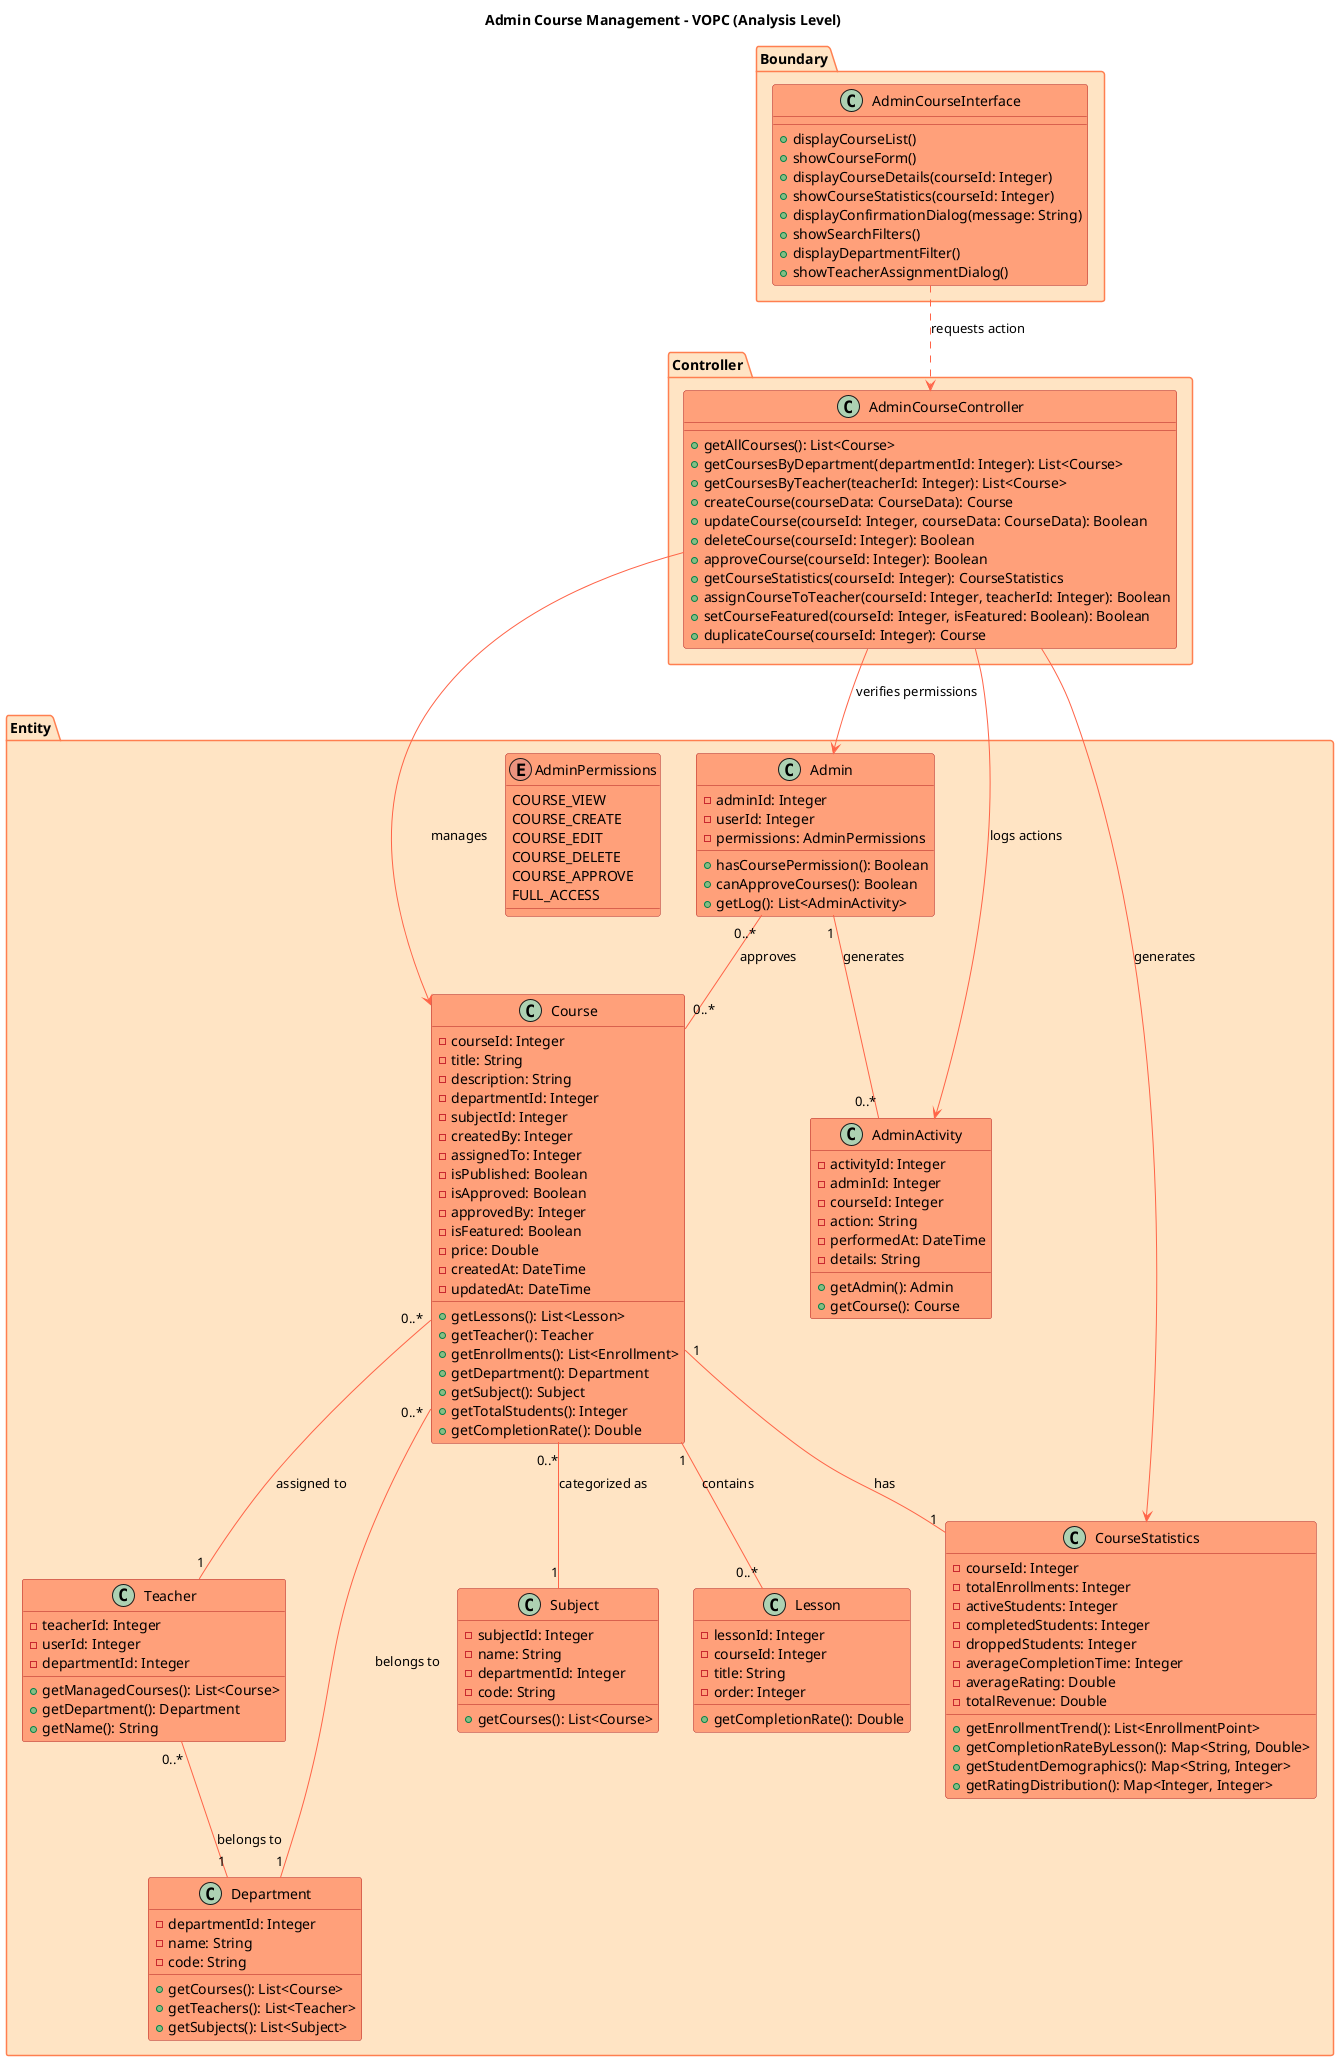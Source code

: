 @startuml
title Admin Course Management - VOPC (Analysis Level)

skinparam class {
  BackgroundColor LightSalmon
  ArrowColor Tomato
  BorderColor Firebrick
}

skinparam package {
  BackgroundColor Bisque
  BorderColor Coral
}

package "Boundary" {
  class "AdminCourseInterface" as ACI {
    + displayCourseList()
    + showCourseForm()
    + displayCourseDetails(courseId: Integer)
    + showCourseStatistics(courseId: Integer)
    + displayConfirmationDialog(message: String)
    + showSearchFilters()
    + displayDepartmentFilter()
    + showTeacherAssignmentDialog()
  }
}

package "Controller" {
  class "AdminCourseController" as ACC {
    + getAllCourses(): List<Course>
    + getCoursesByDepartment(departmentId: Integer): List<Course>
    + getCoursesByTeacher(teacherId: Integer): List<Course>
    + createCourse(courseData: CourseData): Course
    + updateCourse(courseId: Integer, courseData: CourseData): Boolean
    + deleteCourse(courseId: Integer): Boolean
    + approveCourse(courseId: Integer): Boolean
    + getCourseStatistics(courseId: Integer): CourseStatistics
    + assignCourseToTeacher(courseId: Integer, teacherId: Integer): Boolean
    + setCourseFeatured(courseId: Integer, isFeatured: Boolean): Boolean
    + duplicateCourse(courseId: Integer): Course
  }
}

package "Entity" {
  class "Admin" as A {
    - adminId: Integer
    - userId: Integer
    - permissions: AdminPermissions
    + hasCoursePermission(): Boolean
    + canApproveCourses(): Boolean
    + getLog(): List<AdminActivity>
  }
  
  class "Course" as C {
    - courseId: Integer
    - title: String
    - description: String
    - departmentId: Integer
    - subjectId: Integer
    - createdBy: Integer
    - assignedTo: Integer
    - isPublished: Boolean
    - isApproved: Boolean
    - approvedBy: Integer
    - isFeatured: Boolean
    - price: Double
    - createdAt: DateTime
    - updatedAt: DateTime
    + getLessons(): List<Lesson>
    + getTeacher(): Teacher
    + getEnrollments(): List<Enrollment>
    + getDepartment(): Department
    + getSubject(): Subject
    + getTotalStudents(): Integer
    + getCompletionRate(): Double
  }
  
  class "Teacher" as T {
    - teacherId: Integer
    - userId: Integer
    - departmentId: Integer
    + getManagedCourses(): List<Course>
    + getDepartment(): Department
    + getName(): String
  }
  
  class "Department" as D {
    - departmentId: Integer
    - name: String
    - code: String
    + getCourses(): List<Course>
    + getTeachers(): List<Teacher>
    + getSubjects(): List<Subject>
  }
  
  class "Subject" as S {
    - subjectId: Integer
    - name: String
    - departmentId: Integer
    - code: String
    + getCourses(): List<Course>
  }
  
  class "Lesson" as L {
    - lessonId: Integer
    - courseId: Integer
    - title: String
    - order: Integer
    + getCompletionRate(): Double
  }
  
  class "CourseStatistics" as CS {
    - courseId: Integer
    - totalEnrollments: Integer
    - activeStudents: Integer
    - completedStudents: Integer
    - droppedStudents: Integer
    - averageCompletionTime: Integer
    - averageRating: Double
    - totalRevenue: Double
    + getEnrollmentTrend(): List<EnrollmentPoint>
    + getCompletionRateByLesson(): Map<String, Double>
    + getStudentDemographics(): Map<String, Integer>
    + getRatingDistribution(): Map<Integer, Integer>
  }
  
  class "AdminActivity" as AA {
    - activityId: Integer
    - adminId: Integer
    - courseId: Integer
    - action: String
    - performedAt: DateTime
    - details: String
    + getAdmin(): Admin
    + getCourse(): Course
  }
  
  enum "AdminPermissions" as AP {
    COURSE_VIEW
    COURSE_CREATE
    COURSE_EDIT
    COURSE_DELETE
    COURSE_APPROVE
    FULL_ACCESS
  }
}

' Relationships
ACI ..> ACC : requests action
ACC --> A : verifies permissions
ACC --> C : manages
ACC --> CS : generates
ACC --> AA : logs actions
A "0..*" -- "0..*" C : approves
C "0..*" -- "1" T : assigned to
T "0..*" -- "1" D : belongs to
C "0..*" -- "1" D : belongs to
C "0..*" -- "1" S : categorized as
C "1" -- "0..*" L : contains
C "1" -- "1" CS : has
A "1" -- "0..*" AA : generates

@enduml 